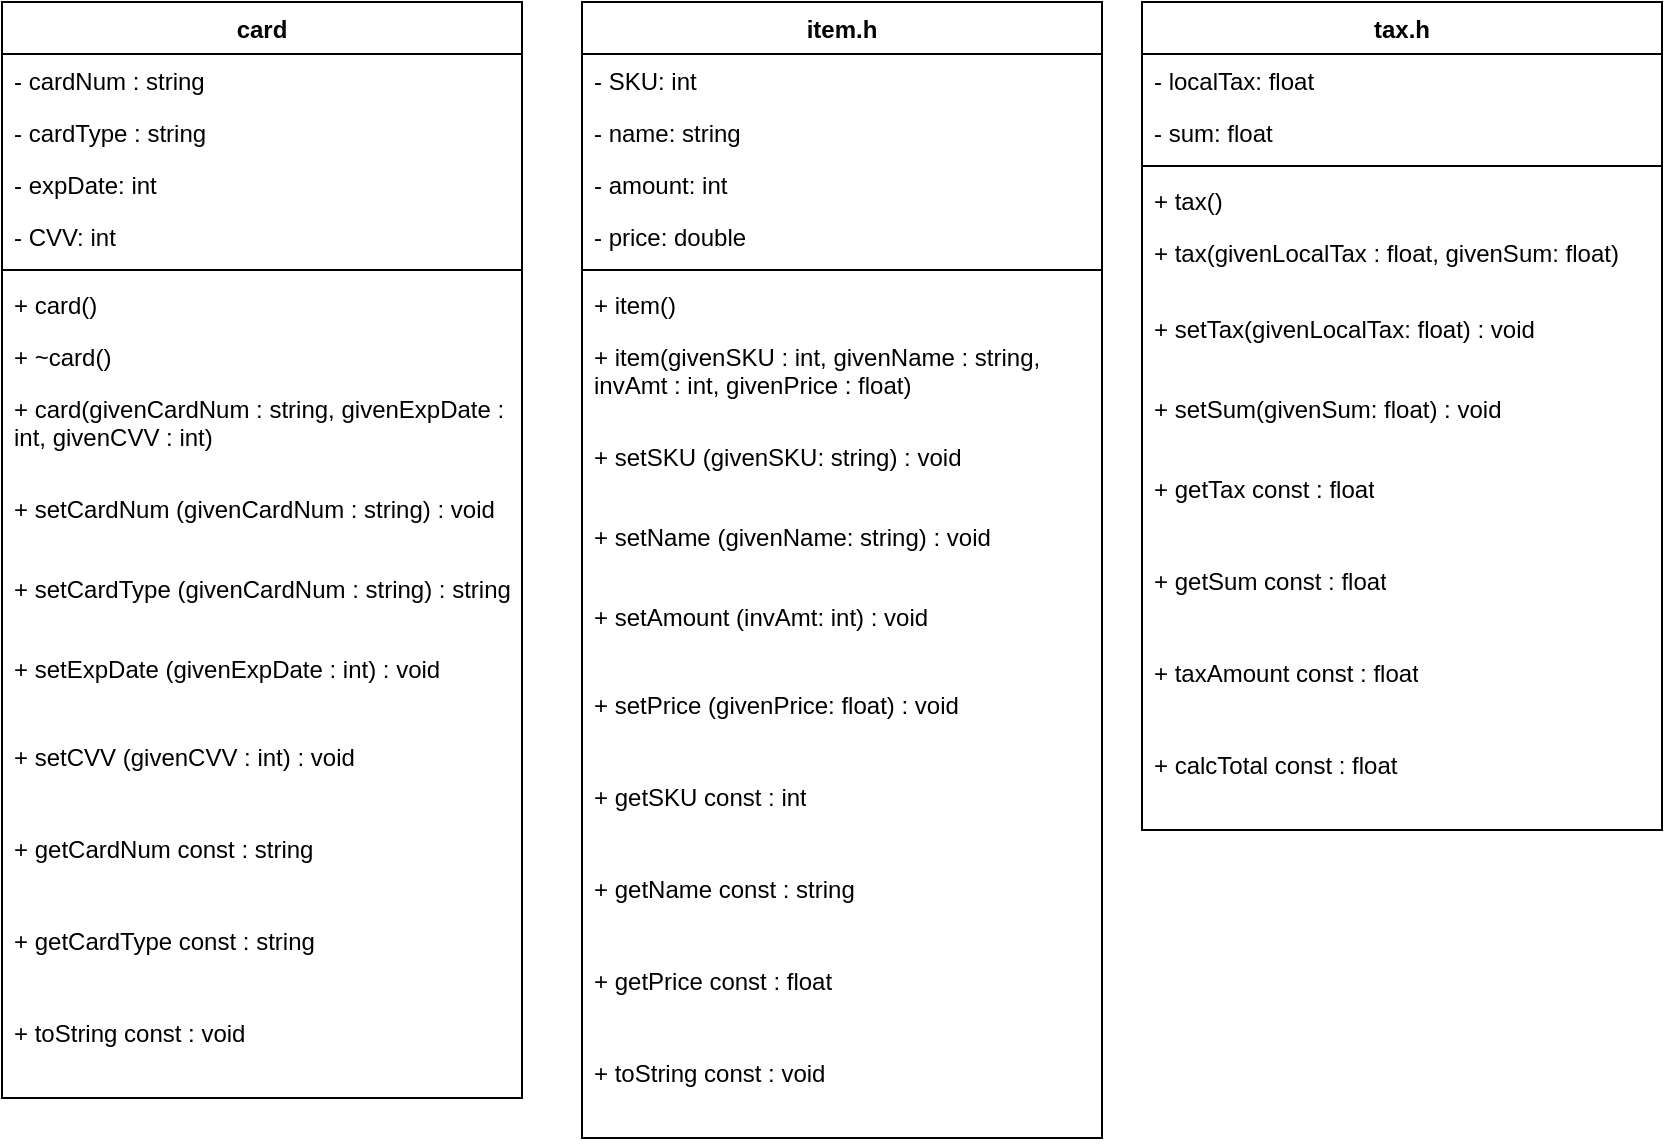 <mxfile version="18.0.2" type="device"><diagram id="s4DqyoTUTu_d57vvP1bP" name="Page-1"><mxGraphModel dx="981" dy="548" grid="1" gridSize="10" guides="1" tooltips="1" connect="1" arrows="1" fold="1" page="1" pageScale="1" pageWidth="1920" pageHeight="1200" math="0" shadow="0"><root><mxCell id="0"/><mxCell id="1" parent="0"/><mxCell id="wkDU2TJ7Rcdr3MBC7R-R-6" value="card" style="swimlane;fontStyle=1;align=center;verticalAlign=top;childLayout=stackLayout;horizontal=1;startSize=26;horizontalStack=0;resizeParent=1;resizeParentMax=0;resizeLast=0;collapsible=1;marginBottom=0;" parent="1" vertex="1"><mxGeometry x="30" y="30" width="260" height="548" as="geometry"><mxRectangle x="30" y="30" width="60" height="26" as="alternateBounds"/></mxGeometry></mxCell><mxCell id="wkDU2TJ7Rcdr3MBC7R-R-7" value="- cardNum : string" style="text;strokeColor=none;fillColor=none;align=left;verticalAlign=top;spacingLeft=4;spacingRight=4;overflow=hidden;rotatable=0;points=[[0,0.5],[1,0.5]];portConstraint=eastwest;" parent="wkDU2TJ7Rcdr3MBC7R-R-6" vertex="1"><mxGeometry y="26" width="260" height="26" as="geometry"/></mxCell><mxCell id="wkDU2TJ7Rcdr3MBC7R-R-12" value="- cardType : string" style="text;strokeColor=none;fillColor=none;align=left;verticalAlign=top;spacingLeft=4;spacingRight=4;overflow=hidden;rotatable=0;points=[[0,0.5],[1,0.5]];portConstraint=eastwest;" parent="wkDU2TJ7Rcdr3MBC7R-R-6" vertex="1"><mxGeometry y="52" width="260" height="26" as="geometry"/></mxCell><mxCell id="wkDU2TJ7Rcdr3MBC7R-R-13" value="- expDate: int" style="text;strokeColor=none;fillColor=none;align=left;verticalAlign=top;spacingLeft=4;spacingRight=4;overflow=hidden;rotatable=0;points=[[0,0.5],[1,0.5]];portConstraint=eastwest;" parent="wkDU2TJ7Rcdr3MBC7R-R-6" vertex="1"><mxGeometry y="78" width="260" height="26" as="geometry"/></mxCell><mxCell id="wkDU2TJ7Rcdr3MBC7R-R-14" value="- CVV: int" style="text;strokeColor=none;fillColor=none;align=left;verticalAlign=top;spacingLeft=4;spacingRight=4;overflow=hidden;rotatable=0;points=[[0,0.5],[1,0.5]];portConstraint=eastwest;" parent="wkDU2TJ7Rcdr3MBC7R-R-6" vertex="1"><mxGeometry y="104" width="260" height="26" as="geometry"/></mxCell><mxCell id="wkDU2TJ7Rcdr3MBC7R-R-8" value="" style="line;strokeWidth=1;fillColor=none;align=left;verticalAlign=middle;spacingTop=-1;spacingLeft=3;spacingRight=3;rotatable=0;labelPosition=right;points=[];portConstraint=eastwest;" parent="wkDU2TJ7Rcdr3MBC7R-R-6" vertex="1"><mxGeometry y="130" width="260" height="8" as="geometry"/></mxCell><mxCell id="wkDU2TJ7Rcdr3MBC7R-R-15" value="+ card()" style="text;strokeColor=none;fillColor=none;align=left;verticalAlign=top;spacingLeft=4;spacingRight=4;overflow=hidden;rotatable=0;points=[[0,0.5],[1,0.5]];portConstraint=eastwest;" parent="wkDU2TJ7Rcdr3MBC7R-R-6" vertex="1"><mxGeometry y="138" width="260" height="26" as="geometry"/></mxCell><mxCell id="wkDU2TJ7Rcdr3MBC7R-R-16" value="+ ~card()" style="text;strokeColor=none;fillColor=none;align=left;verticalAlign=top;spacingLeft=4;spacingRight=4;overflow=hidden;rotatable=0;points=[[0,0.5],[1,0.5]];portConstraint=eastwest;" parent="wkDU2TJ7Rcdr3MBC7R-R-6" vertex="1"><mxGeometry y="164" width="260" height="26" as="geometry"/></mxCell><mxCell id="wkDU2TJ7Rcdr3MBC7R-R-17" value="+ card(givenCardNum : string, givenExpDate : int, givenCVV : int)" style="text;strokeColor=none;fillColor=none;align=left;verticalAlign=top;spacingLeft=4;spacingRight=4;overflow=hidden;rotatable=0;points=[[0,0.5],[1,0.5]];portConstraint=eastwest;whiteSpace=wrap;" parent="wkDU2TJ7Rcdr3MBC7R-R-6" vertex="1"><mxGeometry y="190" width="260" height="50" as="geometry"/></mxCell><mxCell id="wkDU2TJ7Rcdr3MBC7R-R-19" value="+ setCardNum (givenCardNum : string) : void" style="text;strokeColor=none;fillColor=none;align=left;verticalAlign=top;spacingLeft=4;spacingRight=4;overflow=hidden;rotatable=0;points=[[0,0.5],[1,0.5]];portConstraint=eastwest;whiteSpace=wrap;" parent="wkDU2TJ7Rcdr3MBC7R-R-6" vertex="1"><mxGeometry y="240" width="260" height="40" as="geometry"/></mxCell><mxCell id="wkDU2TJ7Rcdr3MBC7R-R-20" value="+ setCardType (givenCardNum : string) : string" style="text;strokeColor=none;fillColor=none;align=left;verticalAlign=top;spacingLeft=4;spacingRight=4;overflow=hidden;rotatable=0;points=[[0,0.5],[1,0.5]];portConstraint=eastwest;whiteSpace=wrap;" parent="wkDU2TJ7Rcdr3MBC7R-R-6" vertex="1"><mxGeometry y="280" width="260" height="40" as="geometry"/></mxCell><mxCell id="wkDU2TJ7Rcdr3MBC7R-R-18" value="+ setExpDate (givenExpDate : int) : void" style="text;strokeColor=none;fillColor=none;align=left;verticalAlign=top;spacingLeft=4;spacingRight=4;overflow=hidden;rotatable=0;points=[[0,0.5],[1,0.5]];portConstraint=eastwest;whiteSpace=wrap;" parent="wkDU2TJ7Rcdr3MBC7R-R-6" vertex="1"><mxGeometry y="320" width="260" height="44" as="geometry"/></mxCell><mxCell id="wkDU2TJ7Rcdr3MBC7R-R-9" value="+ setCVV (givenCVV : int) : void" style="text;strokeColor=none;fillColor=none;align=left;verticalAlign=top;spacingLeft=4;spacingRight=4;overflow=hidden;rotatable=0;points=[[0,0.5],[1,0.5]];portConstraint=eastwest;whiteSpace=wrap;" parent="wkDU2TJ7Rcdr3MBC7R-R-6" vertex="1"><mxGeometry y="364" width="260" height="46" as="geometry"/></mxCell><mxCell id="wkDU2TJ7Rcdr3MBC7R-R-23" value="+ getCardNum const : string" style="text;strokeColor=none;fillColor=none;align=left;verticalAlign=top;spacingLeft=4;spacingRight=4;overflow=hidden;rotatable=0;points=[[0,0.5],[1,0.5]];portConstraint=eastwest;whiteSpace=wrap;" parent="wkDU2TJ7Rcdr3MBC7R-R-6" vertex="1"><mxGeometry y="410" width="260" height="46" as="geometry"/></mxCell><mxCell id="wkDU2TJ7Rcdr3MBC7R-R-24" value="+ getCardType const : string" style="text;strokeColor=none;fillColor=none;align=left;verticalAlign=top;spacingLeft=4;spacingRight=4;overflow=hidden;rotatable=0;points=[[0,0.5],[1,0.5]];portConstraint=eastwest;whiteSpace=wrap;" parent="wkDU2TJ7Rcdr3MBC7R-R-6" vertex="1"><mxGeometry y="456" width="260" height="46" as="geometry"/></mxCell><mxCell id="wkDU2TJ7Rcdr3MBC7R-R-25" value="+ toString const : void" style="text;strokeColor=none;fillColor=none;align=left;verticalAlign=top;spacingLeft=4;spacingRight=4;overflow=hidden;rotatable=0;points=[[0,0.5],[1,0.5]];portConstraint=eastwest;whiteSpace=wrap;" parent="wkDU2TJ7Rcdr3MBC7R-R-6" vertex="1"><mxGeometry y="502" width="260" height="46" as="geometry"/></mxCell><mxCell id="53AAbDuhJ5y8u_MURxXB-1" value="item.h" style="swimlane;fontStyle=1;align=center;verticalAlign=top;childLayout=stackLayout;horizontal=1;startSize=26;horizontalStack=0;resizeParent=1;resizeParentMax=0;resizeLast=0;collapsible=1;marginBottom=0;" vertex="1" parent="1"><mxGeometry x="320" y="30" width="260" height="568" as="geometry"><mxRectangle x="30" y="30" width="60" height="26" as="alternateBounds"/></mxGeometry></mxCell><mxCell id="53AAbDuhJ5y8u_MURxXB-2" value="- SKU: int" style="text;strokeColor=none;fillColor=none;align=left;verticalAlign=top;spacingLeft=4;spacingRight=4;overflow=hidden;rotatable=0;points=[[0,0.5],[1,0.5]];portConstraint=eastwest;" vertex="1" parent="53AAbDuhJ5y8u_MURxXB-1"><mxGeometry y="26" width="260" height="26" as="geometry"/></mxCell><mxCell id="53AAbDuhJ5y8u_MURxXB-3" value="- name: string" style="text;strokeColor=none;fillColor=none;align=left;verticalAlign=top;spacingLeft=4;spacingRight=4;overflow=hidden;rotatable=0;points=[[0,0.5],[1,0.5]];portConstraint=eastwest;" vertex="1" parent="53AAbDuhJ5y8u_MURxXB-1"><mxGeometry y="52" width="260" height="26" as="geometry"/></mxCell><mxCell id="53AAbDuhJ5y8u_MURxXB-4" value="- amount: int" style="text;strokeColor=none;fillColor=none;align=left;verticalAlign=top;spacingLeft=4;spacingRight=4;overflow=hidden;rotatable=0;points=[[0,0.5],[1,0.5]];portConstraint=eastwest;" vertex="1" parent="53AAbDuhJ5y8u_MURxXB-1"><mxGeometry y="78" width="260" height="26" as="geometry"/></mxCell><mxCell id="53AAbDuhJ5y8u_MURxXB-5" value="- price: double" style="text;strokeColor=none;fillColor=none;align=left;verticalAlign=top;spacingLeft=4;spacingRight=4;overflow=hidden;rotatable=0;points=[[0,0.5],[1,0.5]];portConstraint=eastwest;" vertex="1" parent="53AAbDuhJ5y8u_MURxXB-1"><mxGeometry y="104" width="260" height="26" as="geometry"/></mxCell><mxCell id="53AAbDuhJ5y8u_MURxXB-6" value="" style="line;strokeWidth=1;fillColor=none;align=left;verticalAlign=middle;spacingTop=-1;spacingLeft=3;spacingRight=3;rotatable=0;labelPosition=right;points=[];portConstraint=eastwest;" vertex="1" parent="53AAbDuhJ5y8u_MURxXB-1"><mxGeometry y="130" width="260" height="8" as="geometry"/></mxCell><mxCell id="53AAbDuhJ5y8u_MURxXB-7" value="+ item()" style="text;strokeColor=none;fillColor=none;align=left;verticalAlign=top;spacingLeft=4;spacingRight=4;overflow=hidden;rotatable=0;points=[[0,0.5],[1,0.5]];portConstraint=eastwest;" vertex="1" parent="53AAbDuhJ5y8u_MURxXB-1"><mxGeometry y="138" width="260" height="26" as="geometry"/></mxCell><mxCell id="53AAbDuhJ5y8u_MURxXB-9" value="+ item(givenSKU : int, givenName : string, invAmt : int, givenPrice : float)" style="text;strokeColor=none;fillColor=none;align=left;verticalAlign=top;spacingLeft=4;spacingRight=4;overflow=hidden;rotatable=0;points=[[0,0.5],[1,0.5]];portConstraint=eastwest;whiteSpace=wrap;" vertex="1" parent="53AAbDuhJ5y8u_MURxXB-1"><mxGeometry y="164" width="260" height="50" as="geometry"/></mxCell><mxCell id="53AAbDuhJ5y8u_MURxXB-10" value="+ setSKU (givenSKU: string) : void" style="text;strokeColor=none;fillColor=none;align=left;verticalAlign=top;spacingLeft=4;spacingRight=4;overflow=hidden;rotatable=0;points=[[0,0.5],[1,0.5]];portConstraint=eastwest;whiteSpace=wrap;" vertex="1" parent="53AAbDuhJ5y8u_MURxXB-1"><mxGeometry y="214" width="260" height="40" as="geometry"/></mxCell><mxCell id="53AAbDuhJ5y8u_MURxXB-11" value="+ setName (givenName: string) : void" style="text;strokeColor=none;fillColor=none;align=left;verticalAlign=top;spacingLeft=4;spacingRight=4;overflow=hidden;rotatable=0;points=[[0,0.5],[1,0.5]];portConstraint=eastwest;whiteSpace=wrap;" vertex="1" parent="53AAbDuhJ5y8u_MURxXB-1"><mxGeometry y="254" width="260" height="40" as="geometry"/></mxCell><mxCell id="53AAbDuhJ5y8u_MURxXB-12" value="+ setAmount (invAmt: int) : void" style="text;strokeColor=none;fillColor=none;align=left;verticalAlign=top;spacingLeft=4;spacingRight=4;overflow=hidden;rotatable=0;points=[[0,0.5],[1,0.5]];portConstraint=eastwest;whiteSpace=wrap;" vertex="1" parent="53AAbDuhJ5y8u_MURxXB-1"><mxGeometry y="294" width="260" height="44" as="geometry"/></mxCell><mxCell id="53AAbDuhJ5y8u_MURxXB-13" value="+ setPrice (givenPrice: float) : void" style="text;strokeColor=none;fillColor=none;align=left;verticalAlign=top;spacingLeft=4;spacingRight=4;overflow=hidden;rotatable=0;points=[[0,0.5],[1,0.5]];portConstraint=eastwest;whiteSpace=wrap;" vertex="1" parent="53AAbDuhJ5y8u_MURxXB-1"><mxGeometry y="338" width="260" height="46" as="geometry"/></mxCell><mxCell id="53AAbDuhJ5y8u_MURxXB-14" value="+ getSKU const : int" style="text;strokeColor=none;fillColor=none;align=left;verticalAlign=top;spacingLeft=4;spacingRight=4;overflow=hidden;rotatable=0;points=[[0,0.5],[1,0.5]];portConstraint=eastwest;whiteSpace=wrap;" vertex="1" parent="53AAbDuhJ5y8u_MURxXB-1"><mxGeometry y="384" width="260" height="46" as="geometry"/></mxCell><mxCell id="53AAbDuhJ5y8u_MURxXB-15" value="+ getName const : string" style="text;strokeColor=none;fillColor=none;align=left;verticalAlign=top;spacingLeft=4;spacingRight=4;overflow=hidden;rotatable=0;points=[[0,0.5],[1,0.5]];portConstraint=eastwest;whiteSpace=wrap;" vertex="1" parent="53AAbDuhJ5y8u_MURxXB-1"><mxGeometry y="430" width="260" height="46" as="geometry"/></mxCell><mxCell id="53AAbDuhJ5y8u_MURxXB-17" value="+ getPrice const : float" style="text;strokeColor=none;fillColor=none;align=left;verticalAlign=top;spacingLeft=4;spacingRight=4;overflow=hidden;rotatable=0;points=[[0,0.5],[1,0.5]];portConstraint=eastwest;whiteSpace=wrap;" vertex="1" parent="53AAbDuhJ5y8u_MURxXB-1"><mxGeometry y="476" width="260" height="46" as="geometry"/></mxCell><mxCell id="53AAbDuhJ5y8u_MURxXB-16" value="+ toString const : void" style="text;strokeColor=none;fillColor=none;align=left;verticalAlign=top;spacingLeft=4;spacingRight=4;overflow=hidden;rotatable=0;points=[[0,0.5],[1,0.5]];portConstraint=eastwest;whiteSpace=wrap;" vertex="1" parent="53AAbDuhJ5y8u_MURxXB-1"><mxGeometry y="522" width="260" height="46" as="geometry"/></mxCell><mxCell id="53AAbDuhJ5y8u_MURxXB-18" value="tax.h" style="swimlane;fontStyle=1;align=center;verticalAlign=top;childLayout=stackLayout;horizontal=1;startSize=26;horizontalStack=0;resizeParent=1;resizeParentMax=0;resizeLast=0;collapsible=1;marginBottom=0;" vertex="1" parent="1"><mxGeometry x="600" y="30" width="260" height="414" as="geometry"><mxRectangle x="30" y="30" width="60" height="26" as="alternateBounds"/></mxGeometry></mxCell><mxCell id="53AAbDuhJ5y8u_MURxXB-19" value="- localTax: float" style="text;strokeColor=none;fillColor=none;align=left;verticalAlign=top;spacingLeft=4;spacingRight=4;overflow=hidden;rotatable=0;points=[[0,0.5],[1,0.5]];portConstraint=eastwest;" vertex="1" parent="53AAbDuhJ5y8u_MURxXB-18"><mxGeometry y="26" width="260" height="26" as="geometry"/></mxCell><mxCell id="53AAbDuhJ5y8u_MURxXB-20" value="- sum: float" style="text;strokeColor=none;fillColor=none;align=left;verticalAlign=top;spacingLeft=4;spacingRight=4;overflow=hidden;rotatable=0;points=[[0,0.5],[1,0.5]];portConstraint=eastwest;" vertex="1" parent="53AAbDuhJ5y8u_MURxXB-18"><mxGeometry y="52" width="260" height="26" as="geometry"/></mxCell><mxCell id="53AAbDuhJ5y8u_MURxXB-23" value="" style="line;strokeWidth=1;fillColor=none;align=left;verticalAlign=middle;spacingTop=-1;spacingLeft=3;spacingRight=3;rotatable=0;labelPosition=right;points=[];portConstraint=eastwest;" vertex="1" parent="53AAbDuhJ5y8u_MURxXB-18"><mxGeometry y="78" width="260" height="8" as="geometry"/></mxCell><mxCell id="53AAbDuhJ5y8u_MURxXB-24" value="+ tax()" style="text;strokeColor=none;fillColor=none;align=left;verticalAlign=top;spacingLeft=4;spacingRight=4;overflow=hidden;rotatable=0;points=[[0,0.5],[1,0.5]];portConstraint=eastwest;" vertex="1" parent="53AAbDuhJ5y8u_MURxXB-18"><mxGeometry y="86" width="260" height="26" as="geometry"/></mxCell><mxCell id="53AAbDuhJ5y8u_MURxXB-25" value="+ tax(givenLocalTax : float, givenSum: float)" style="text;strokeColor=none;fillColor=none;align=left;verticalAlign=top;spacingLeft=4;spacingRight=4;overflow=hidden;rotatable=0;points=[[0,0.5],[1,0.5]];portConstraint=eastwest;whiteSpace=wrap;" vertex="1" parent="53AAbDuhJ5y8u_MURxXB-18"><mxGeometry y="112" width="260" height="38" as="geometry"/></mxCell><mxCell id="53AAbDuhJ5y8u_MURxXB-26" value="+ setTax(givenLocalTax: float) : void" style="text;strokeColor=none;fillColor=none;align=left;verticalAlign=top;spacingLeft=4;spacingRight=4;overflow=hidden;rotatable=0;points=[[0,0.5],[1,0.5]];portConstraint=eastwest;whiteSpace=wrap;" vertex="1" parent="53AAbDuhJ5y8u_MURxXB-18"><mxGeometry y="150" width="260" height="40" as="geometry"/></mxCell><mxCell id="53AAbDuhJ5y8u_MURxXB-27" value="+ setSum(givenSum: float) : void" style="text;strokeColor=none;fillColor=none;align=left;verticalAlign=top;spacingLeft=4;spacingRight=4;overflow=hidden;rotatable=0;points=[[0,0.5],[1,0.5]];portConstraint=eastwest;whiteSpace=wrap;" vertex="1" parent="53AAbDuhJ5y8u_MURxXB-18"><mxGeometry y="190" width="260" height="40" as="geometry"/></mxCell><mxCell id="53AAbDuhJ5y8u_MURxXB-30" value="+ getTax const : float" style="text;strokeColor=none;fillColor=none;align=left;verticalAlign=top;spacingLeft=4;spacingRight=4;overflow=hidden;rotatable=0;points=[[0,0.5],[1,0.5]];portConstraint=eastwest;whiteSpace=wrap;" vertex="1" parent="53AAbDuhJ5y8u_MURxXB-18"><mxGeometry y="230" width="260" height="46" as="geometry"/></mxCell><mxCell id="53AAbDuhJ5y8u_MURxXB-31" value="+ getSum const : float" style="text;strokeColor=none;fillColor=none;align=left;verticalAlign=top;spacingLeft=4;spacingRight=4;overflow=hidden;rotatable=0;points=[[0,0.5],[1,0.5]];portConstraint=eastwest;whiteSpace=wrap;" vertex="1" parent="53AAbDuhJ5y8u_MURxXB-18"><mxGeometry y="276" width="260" height="46" as="geometry"/></mxCell><mxCell id="53AAbDuhJ5y8u_MURxXB-32" value="+ taxAmount const : float" style="text;strokeColor=none;fillColor=none;align=left;verticalAlign=top;spacingLeft=4;spacingRight=4;overflow=hidden;rotatable=0;points=[[0,0.5],[1,0.5]];portConstraint=eastwest;whiteSpace=wrap;" vertex="1" parent="53AAbDuhJ5y8u_MURxXB-18"><mxGeometry y="322" width="260" height="46" as="geometry"/></mxCell><mxCell id="53AAbDuhJ5y8u_MURxXB-33" value="+ calcTotal const : float" style="text;strokeColor=none;fillColor=none;align=left;verticalAlign=top;spacingLeft=4;spacingRight=4;overflow=hidden;rotatable=0;points=[[0,0.5],[1,0.5]];portConstraint=eastwest;whiteSpace=wrap;" vertex="1" parent="53AAbDuhJ5y8u_MURxXB-18"><mxGeometry y="368" width="260" height="46" as="geometry"/></mxCell></root></mxGraphModel></diagram></mxfile>